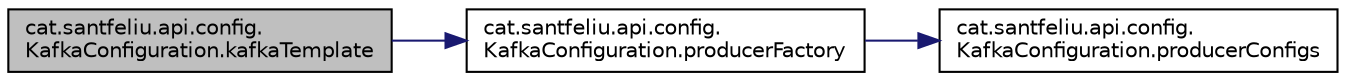 digraph "cat.santfeliu.api.config.KafkaConfiguration.kafkaTemplate"
{
 // LATEX_PDF_SIZE
  edge [fontname="Helvetica",fontsize="10",labelfontname="Helvetica",labelfontsize="10"];
  node [fontname="Helvetica",fontsize="10",shape=record];
  rankdir="LR";
  Node1 [label="cat.santfeliu.api.config.\lKafkaConfiguration.kafkaTemplate",height=0.2,width=0.4,color="black", fillcolor="grey75", style="filled", fontcolor="black",tooltip=" "];
  Node1 -> Node2 [color="midnightblue",fontsize="10",style="solid",fontname="Helvetica"];
  Node2 [label="cat.santfeliu.api.config.\lKafkaConfiguration.producerFactory",height=0.2,width=0.4,color="black", fillcolor="white", style="filled",URL="$classcat_1_1santfeliu_1_1api_1_1config_1_1_kafka_configuration.html#a839f926c4e0798edff79fc9e8a9984d2",tooltip=" "];
  Node2 -> Node3 [color="midnightblue",fontsize="10",style="solid",fontname="Helvetica"];
  Node3 [label="cat.santfeliu.api.config.\lKafkaConfiguration.producerConfigs",height=0.2,width=0.4,color="black", fillcolor="white", style="filled",URL="$classcat_1_1santfeliu_1_1api_1_1config_1_1_kafka_configuration.html#af6f21e96c8a332323d4c77f5b619c611",tooltip=" "];
}
